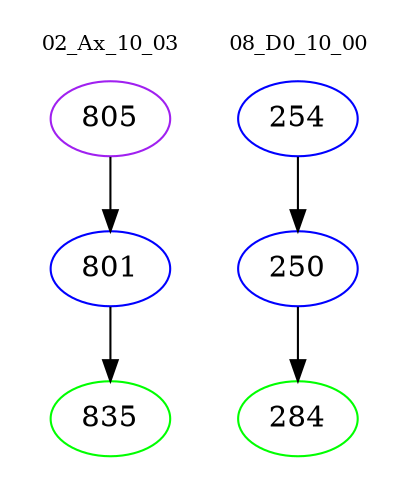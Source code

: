 digraph{
subgraph cluster_0 {
color = white
label = "02_Ax_10_03";
fontsize=10;
T0_805 [label="805", color="purple"]
T0_805 -> T0_801 [color="black"]
T0_801 [label="801", color="blue"]
T0_801 -> T0_835 [color="black"]
T0_835 [label="835", color="green"]
}
subgraph cluster_1 {
color = white
label = "08_D0_10_00";
fontsize=10;
T1_254 [label="254", color="blue"]
T1_254 -> T1_250 [color="black"]
T1_250 [label="250", color="blue"]
T1_250 -> T1_284 [color="black"]
T1_284 [label="284", color="green"]
}
}
